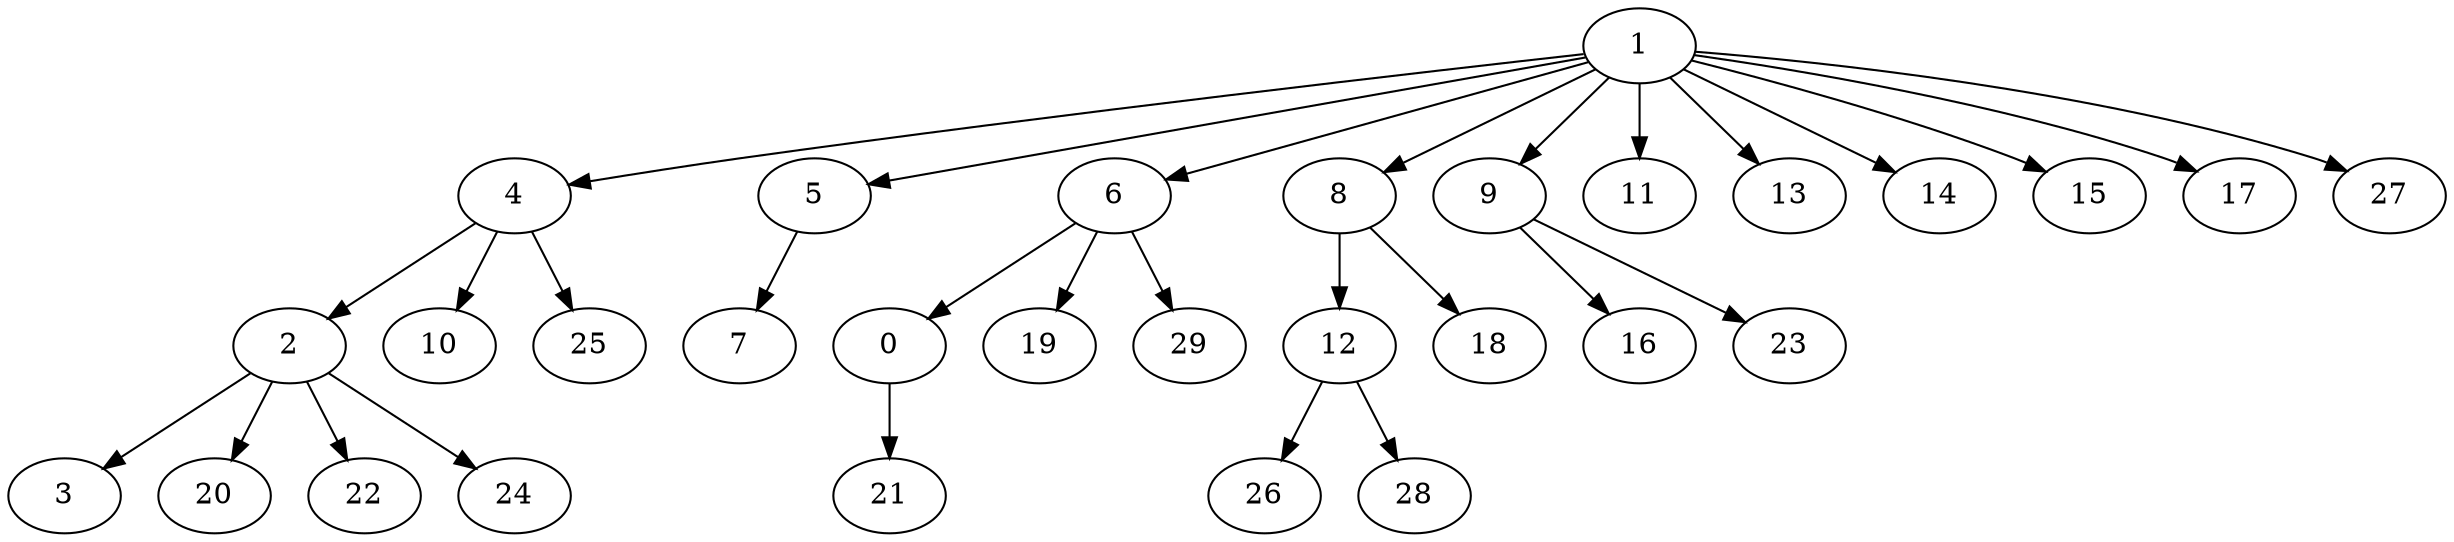 digraph {
  1 -> 4;
  1 -> 5;
  1 -> 6;
  1 -> 8;
  1 -> 9;
  1 -> 11;
  1 -> 13;
  1 -> 14;
  1 -> 15;
  1 -> 17;
  1 -> 27;
  4 -> 2;
  4 -> 10;
  4 -> 25;
  5 -> 7;
  6 -> 0;
  6 -> 19;
  6 -> 29;
  8 -> 12;
  8 -> 18;
  9 -> 16;
  9 -> 23;
  2 -> 3;
  2 -> 20;
  2 -> 22;
  2 -> 24;
  0 -> 21;
  12 -> 26;
  12 -> 28;
}